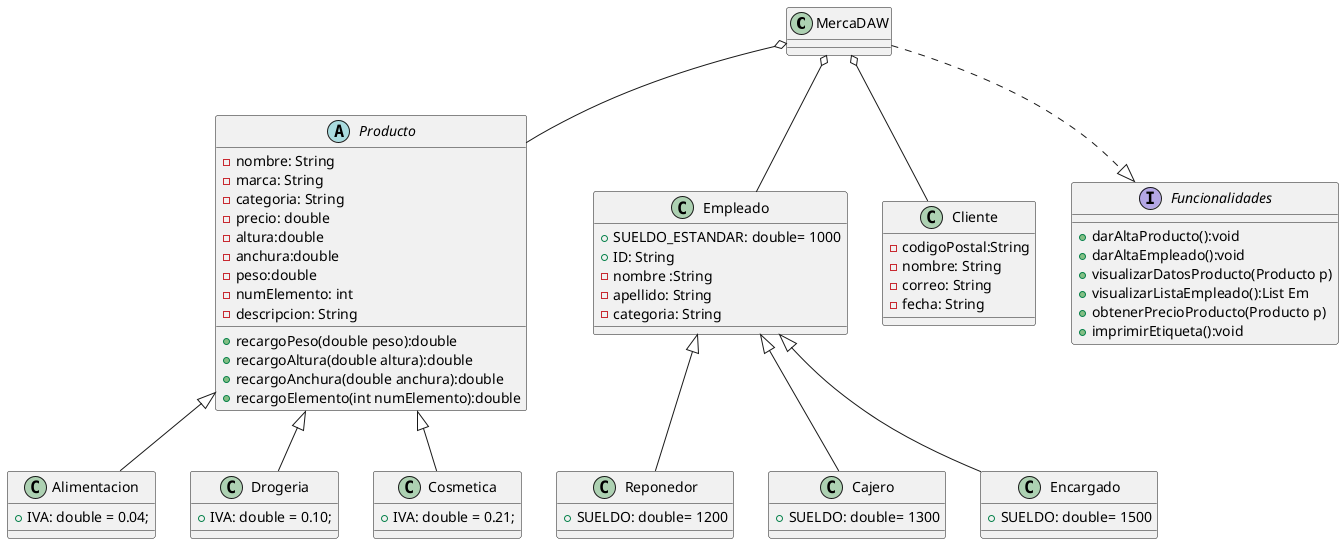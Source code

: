 
@startuml diagrama de clase 

class MercaDAW{
}
abstract Producto{
   - nombre: String
   - marca: String
   - categoria: String
   - precio: double
   - altura:double
   - anchura:double 
   - peso:double
   - numElemento: int
   - descripcion: String
   + recargoPeso(double peso):double
   + recargoAltura(double altura):double
   + recargoAnchura(double anchura):double
   + recargoElemento(int numElemento):double

}

class Alimentacion{
   + IVA: double = 0.04;
}
class Drogeria{
   + IVA: double = 0.10; 
}
class Cosmetica{
   + IVA: double = 0.21;
}
class Empleado{
   + SUELDO_ESTANDAR: double= 1000
   + ID: String
   - nombre :String
   - apellido: String
   - categoria: String
}
class Reponedor{
   + SUELDO: double= 1200
}
class Cajero{
   + SUELDO: double= 1300
}
class Encargado{
   + SUELDO: double= 1500
}
class Cliente{
   - codigoPostal:String
   - nombre: String
   - correo: String
   - fecha: String
}
interface Funcionalidades{
   + darAltaProducto():void
   + darAltaEmpleado():void
   + visualizarDatosProducto(Producto p)
   + visualizarListaEmpleado():List Em
   + obtenerPrecioProducto(Producto p)
   + imprimirEtiqueta():void
  
}

MercaDAW o-- Producto
MercaDAW o-- Empleado
MercaDAW o-- Cliente

Producto <|-- Alimentacion 
Producto <|-- Drogeria
Producto <|-- Cosmetica

Empleado <|-- Reponedor
Empleado <|-- Cajero
Empleado <|-- Encargado

MercaDAW ..|> Funcionalidades

@enduml